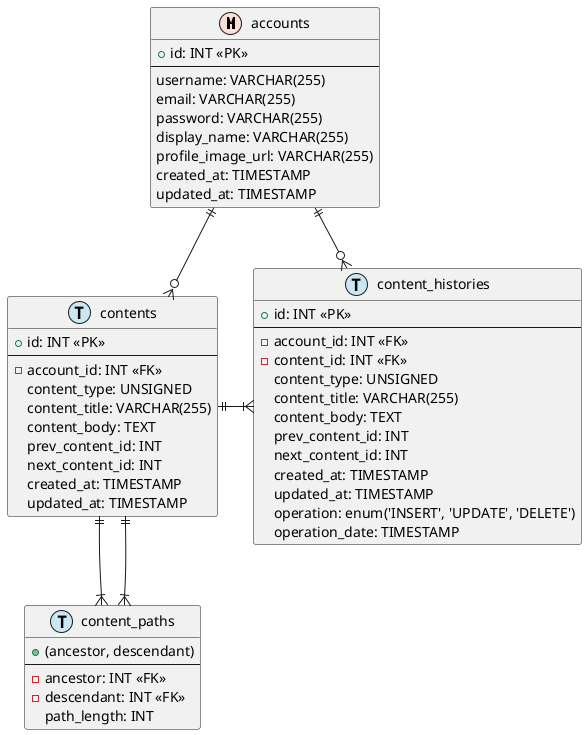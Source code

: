 @startuml

!define MASTER F9DFD5
!define TRANSACTION CAE7F2

entity accounts as "accounts" <<M,MASTER>> {
    + id: INT <<PK>>
    --
    username: VARCHAR(255)
    email: VARCHAR(255)
    password: VARCHAR(255)
    display_name: VARCHAR(255)
    profile_image_url: VARCHAR(255)
    created_at: TIMESTAMP
    updated_at: TIMESTAMP
}

entity contents as "contents" <<T,TRANSACTION>> {
    + id: INT <<PK>>
    --
    - account_id: INT <<FK>>
    content_type: UNSIGNED
    content_title: VARCHAR(255)
    content_body: TEXT
    prev_content_id: INT 
    next_content_id: INT 
    created_at: TIMESTAMP
    updated_at: TIMESTAMP
}

entity content_histories as "content_histories" <<T,TRANSACTION>> {
    + id: INT <<PK>>
    --
    - account_id: INT <<FK>>
    - content_id: INT <<FK>>
    content_type: UNSIGNED
    content_title: VARCHAR(255)
    content_body: TEXT
    prev_content_id: INT 
    next_content_id: INT 
    created_at: TIMESTAMP
    updated_at: TIMESTAMP
    operation: enum('INSERT', 'UPDATE', 'DELETE')
    operation_date: TIMESTAMP
}

entity content_paths as "content_paths" <<T,TRANSACTION>> {
    + (ancestor, descendant)
    --
    - ancestor: INT <<FK>>
    - descendant: INT <<FK>>
    path_length: INT
}

accounts ||--o{ contents
accounts ||--o{ content_histories
contents ||-right-|{ content_histories
contents ||--|{ content_paths
contents ||--|{ content_paths

@enduml
